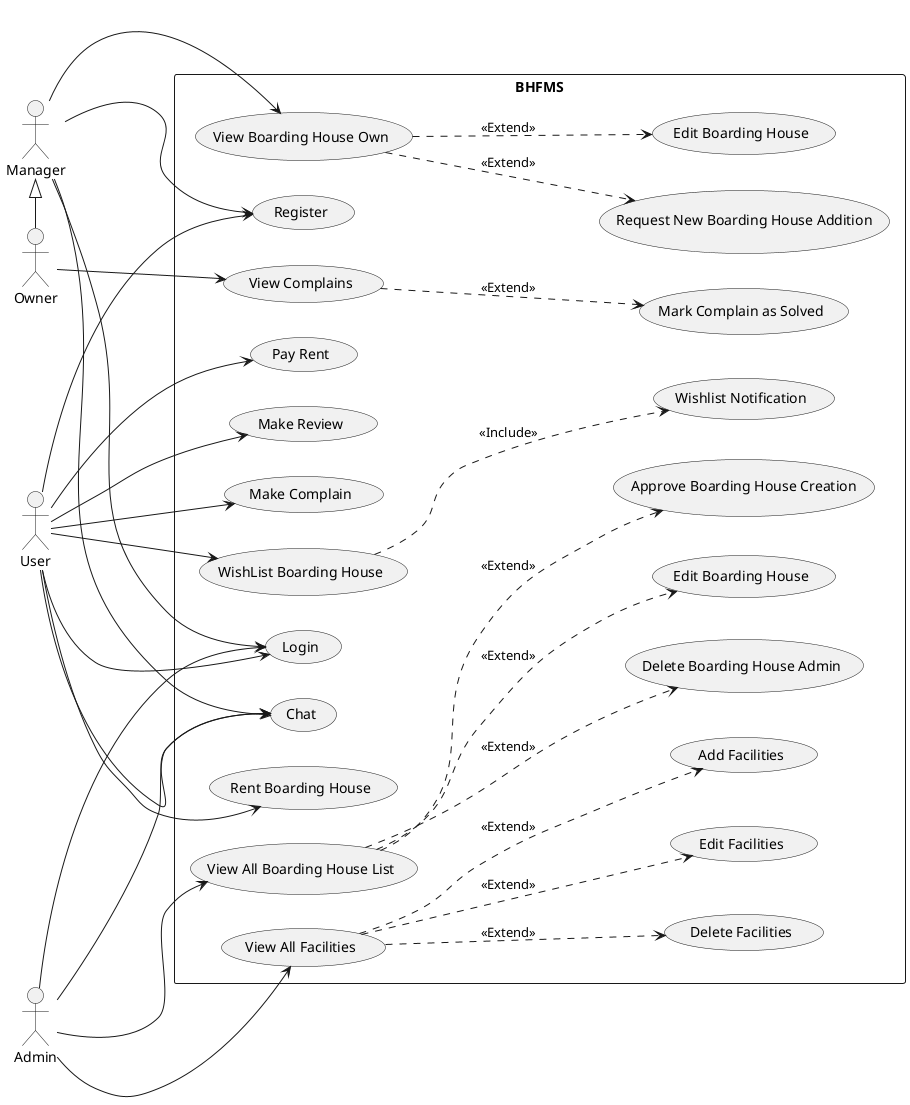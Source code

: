 @startuml
left to right direction

rectangle BHFMS {
    ' General'
    usecase (Chat) as cht
    usecase (Login) as lgn
    usecase (Register) as rgs
    usecase (View Boarding House Own) as view_bh
    
    ' Boarding House Owner'
    usecase (Request New Boarding House Addition) as req_bh
    usecase (Edit Boarding House) as edit_bh
    usecase (View Complains) as view_cmpln
    usecase (Mark Complain as Solved) as rply_cmpln

    ' User'
    usecase (Rent Boarding House) as rent_bh
    usecase (WishList Boarding House) as wish_bh
    usecase (Pay Rent) as rpymnt
    usecase (Make Complain) as cmpln
    usecase (Make Review) as rvw
    usecase (Wishlist Notification) as ntf_wl_bh

    ' Supervisor / Admin'
    usecase (View All Boarding House List) as show_bh_admin
    usecase (Rent Boarding House) as rent_bh
    usecase (Delete Boarding House Admin) as del_bh_admin
    usecase (Edit Boarding House) as edit_bh_admin
    usecase (Approve Boarding House Creation) as aprv_bh_admin

    usecase (View All Facilities) as show_fcl_admin
    usecase (Delete Facilities) as del_fcl_admin
    usecase (Edit Facilities) as edit_fcl_admin
    usecase (Add Facilities) as aprv_fcl_admin
}

actor :Owner: as own
actor :User: as user
actor :Admin: as adm
actor :Manager: as mngr


' usecase (Delete Amenities) as del_amnt
' usecase (Edit Amenities) as edit_amnt

' user <|-down- Admin
' user <|-down-Manager
' Manager <-down-Owner


' adm <|-down- user
' adm <|-down- mngr
mngr <|-right- own

adm ---> lgn
user ---> lgn
mngr ---> lgn

adm ---> cht
user ---> cht
mngr ---> cht

user ---> rgs
mngr ---> rgs

adm ---> show_bh_admin
adm ---> show_fcl_admin

user ---> rpymnt
user ---> rent_bh
user ---> cmpln
user ---> rvw
user ---> wish_bh
wish_bh ...> ntf_wl_bh: <<Include>>


own ---> view_cmpln
view_cmpln ...> rply_cmpln: <<Extend>>
mngr ---> view_bh

' CRUD Boarding House
view_bh ...> req_bh: <<Extend>>
view_bh ...> edit_bh: <<Extend>>

show_bh_admin ...> del_bh_admin: <<Extend>>
show_bh_admin ...> edit_bh_admin: <<Extend>>
show_bh_admin ...> aprv_bh_admin: <<Extend>>

show_fcl_admin ...> del_fcl_admin: <<Extend>>
show_fcl_admin ...> edit_fcl_admin: <<Extend>>
show_fcl_admin ...> aprv_fcl_admin: <<Extend>>

@enduml